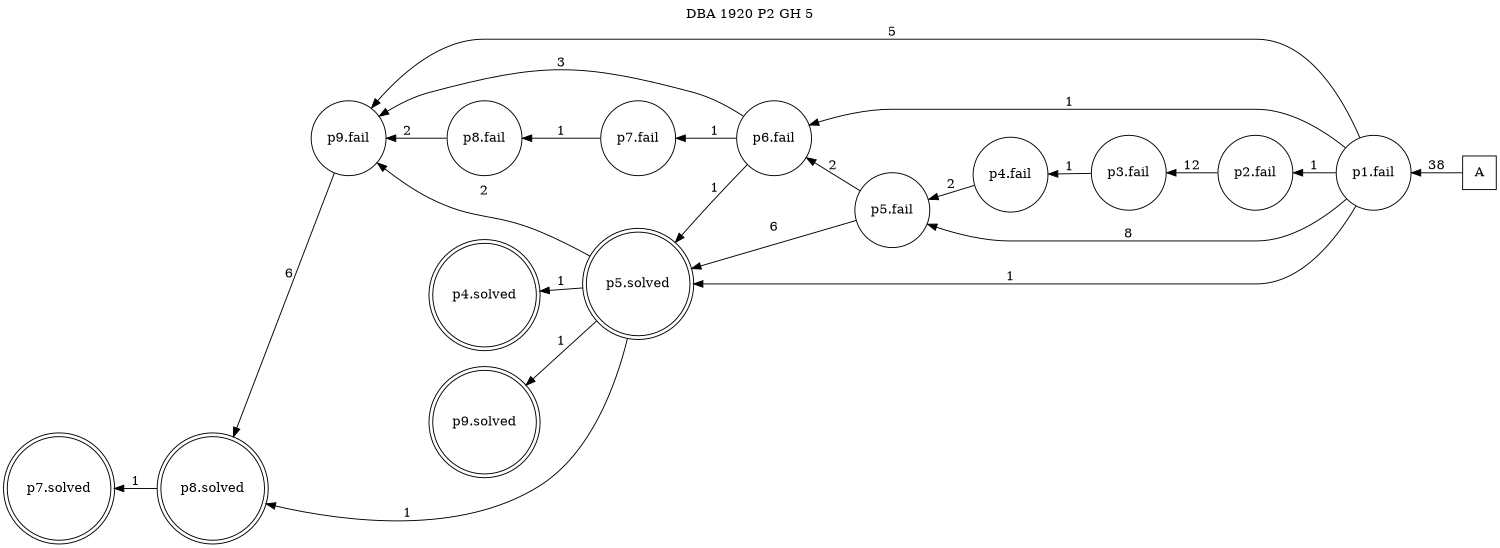digraph DBA_1920_P2_GH_5 {
labelloc="tl"
label= " DBA 1920 P2 GH 5 "
rankdir="RL";
graph [ size=" 10 , 10 !"]

"A" [shape="square" label="A"]
"p1.fail" [shape="circle" label="p1.fail"]
"p2.fail" [shape="circle" label="p2.fail"]
"p3.fail" [shape="circle" label="p3.fail"]
"p4.fail" [shape="circle" label="p4.fail"]
"p5.fail" [shape="circle" label="p5.fail"]
"p6.fail" [shape="circle" label="p6.fail"]
"p7.fail" [shape="circle" label="p7.fail"]
"p8.fail" [shape="circle" label="p8.fail"]
"p9.fail" [shape="circle" label="p9.fail"]
"p5.solved" [shape="doublecircle" label="p5.solved"]
"p8.solved" [shape="doublecircle" label="p8.solved"]
"p7.solved" [shape="doublecircle" label="p7.solved"]
"p4.solved" [shape="doublecircle" label="p4.solved"]
"p9.solved" [shape="doublecircle" label="p9.solved"]
"A" -> "p1.fail" [ label=38]
"p1.fail" -> "p2.fail" [ label=1]
"p1.fail" -> "p5.fail" [ label=8]
"p1.fail" -> "p6.fail" [ label=1]
"p1.fail" -> "p9.fail" [ label=5]
"p1.fail" -> "p5.solved" [ label=1]
"p2.fail" -> "p3.fail" [ label=12]
"p3.fail" -> "p4.fail" [ label=1]
"p4.fail" -> "p5.fail" [ label=2]
"p5.fail" -> "p6.fail" [ label=2]
"p5.fail" -> "p5.solved" [ label=6]
"p6.fail" -> "p7.fail" [ label=1]
"p6.fail" -> "p9.fail" [ label=3]
"p6.fail" -> "p5.solved" [ label=1]
"p7.fail" -> "p8.fail" [ label=1]
"p8.fail" -> "p9.fail" [ label=2]
"p9.fail" -> "p8.solved" [ label=6]
"p5.solved" -> "p9.fail" [ label=2]
"p5.solved" -> "p8.solved" [ label=1]
"p5.solved" -> "p4.solved" [ label=1]
"p5.solved" -> "p9.solved" [ label=1]
"p8.solved" -> "p7.solved" [ label=1]
}
